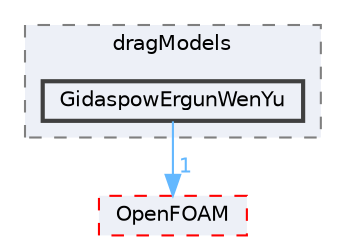 digraph "src/phaseSystemModels/twoPhaseEuler/twoPhaseSystem/interfacialModels/dragModels/GidaspowErgunWenYu"
{
 // LATEX_PDF_SIZE
  bgcolor="transparent";
  edge [fontname=Helvetica,fontsize=10,labelfontname=Helvetica,labelfontsize=10];
  node [fontname=Helvetica,fontsize=10,shape=box,height=0.2,width=0.4];
  compound=true
  subgraph clusterdir_b837bcfd13fa7ab2eb36015b2b5fd0b5 {
    graph [ bgcolor="#edf0f7", pencolor="grey50", label="dragModels", fontname=Helvetica,fontsize=10 style="filled,dashed", URL="dir_b837bcfd13fa7ab2eb36015b2b5fd0b5.html",tooltip=""]
  dir_06ab7b5b2baaa286e0c729644263b277 [label="GidaspowErgunWenYu", fillcolor="#edf0f7", color="grey25", style="filled,bold", URL="dir_06ab7b5b2baaa286e0c729644263b277.html",tooltip=""];
  }
  dir_c5473ff19b20e6ec4dfe5c310b3778a8 [label="OpenFOAM", fillcolor="#edf0f7", color="red", style="filled,dashed", URL="dir_c5473ff19b20e6ec4dfe5c310b3778a8.html",tooltip=""];
  dir_06ab7b5b2baaa286e0c729644263b277->dir_c5473ff19b20e6ec4dfe5c310b3778a8 [headlabel="1", labeldistance=1.5 headhref="dir_001641_002695.html" href="dir_001641_002695.html" color="steelblue1" fontcolor="steelblue1"];
}
